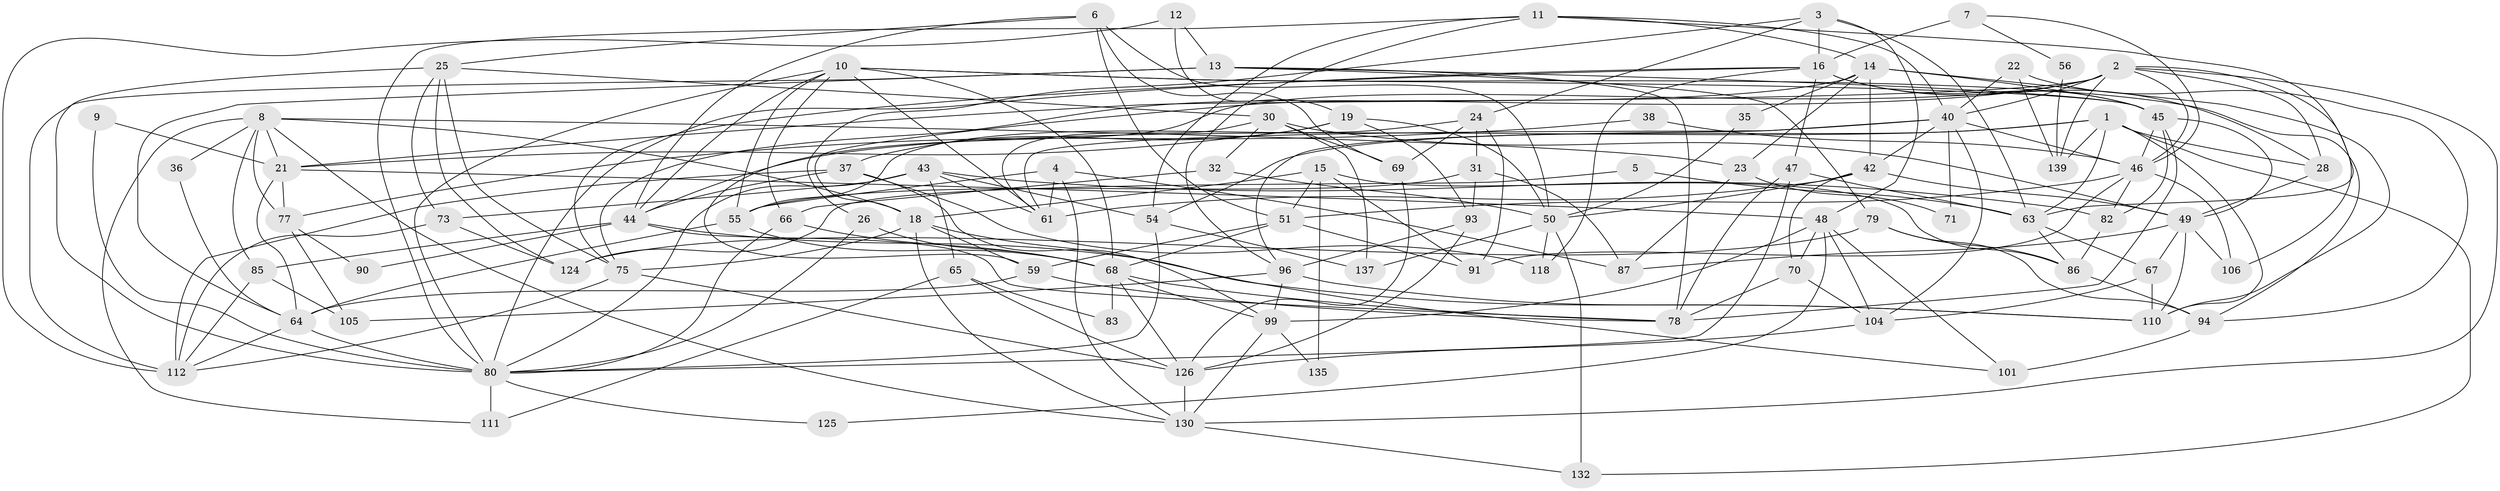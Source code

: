 // original degree distribution, {3: 0.23404255319148937, 4: 0.2907801418439716, 5: 0.14893617021276595, 2: 0.15602836879432624, 6: 0.1276595744680851, 7: 0.03546099290780142, 9: 0.0070921985815602835}
// Generated by graph-tools (version 1.1) at 2025/11/02/27/25 16:11:24]
// undirected, 90 vertices, 227 edges
graph export_dot {
graph [start="1"]
  node [color=gray90,style=filled];
  1 [super="+123"];
  2 [super="+20"];
  3 [super="+17"];
  4 [super="+76"];
  5;
  6 [super="+134"];
  7 [super="+109"];
  8 [super="+140"];
  9;
  10 [super="+121"];
  11 [super="+58"];
  12 [super="+57"];
  13 [super="+89"];
  14 [super="+29"];
  15 [super="+81"];
  16 [super="+107"];
  18 [super="+34"];
  19 [super="+41"];
  21;
  22 [super="+84"];
  23 [super="+27"];
  24 [super="+39"];
  25 [super="+72"];
  26;
  28 [super="+98"];
  30 [super="+33"];
  31;
  32;
  35;
  36;
  37 [super="+108"];
  38;
  40 [super="+119"];
  42 [super="+53"];
  43;
  44 [super="+122"];
  45 [super="+115"];
  46 [super="+62"];
  47 [super="+131"];
  48 [super="+52"];
  49 [super="+129"];
  50 [super="+60"];
  51 [super="+127"];
  54 [super="+102"];
  55 [super="+97"];
  56;
  59;
  61 [super="+100"];
  63 [super="+116"];
  64 [super="+74"];
  65;
  66;
  67;
  68 [super="+113"];
  69;
  70;
  71;
  73 [super="+88"];
  75;
  77 [super="+128"];
  78 [super="+136"];
  79;
  80 [super="+95"];
  82;
  83;
  85;
  86 [super="+92"];
  87;
  90;
  91;
  93 [super="+117"];
  94 [super="+103"];
  96 [super="+133"];
  99;
  101;
  104 [super="+120"];
  105;
  106 [super="+141"];
  110;
  111;
  112 [super="+114"];
  118;
  124;
  125;
  126;
  130 [super="+138"];
  132;
  135;
  137;
  139;
  1 -- 28;
  1 -- 54;
  1 -- 132;
  1 -- 139;
  1 -- 110;
  1 -- 63;
  1 -- 44;
  2 -- 75;
  2 -- 21;
  2 -- 130;
  2 -- 59;
  2 -- 106;
  2 -- 139;
  2 -- 46;
  2 -- 28;
  2 -- 40;
  3 -- 48;
  3 -- 63;
  3 -- 16;
  3 -- 26;
  3 -- 24;
  4 -- 87;
  4 -- 130;
  4 -- 61;
  4 -- 55;
  5 -- 124;
  5 -- 63;
  6 -- 51 [weight=2];
  6 -- 69;
  6 -- 25;
  6 -- 50;
  6 -- 44;
  7 -- 16 [weight=2];
  7 -- 56;
  7 -- 46;
  8 -- 23;
  8 -- 77;
  8 -- 111;
  8 -- 130;
  8 -- 36;
  8 -- 85;
  8 -- 21;
  8 -- 18;
  9 -- 21;
  9 -- 80;
  10 -- 80;
  10 -- 45;
  10 -- 66;
  10 -- 68;
  10 -- 44;
  10 -- 94;
  10 -- 55;
  10 -- 61;
  11 -- 80;
  11 -- 96;
  11 -- 63;
  11 -- 54;
  11 -- 14;
  11 -- 40;
  12 -- 19 [weight=2];
  12 -- 13;
  12 -- 112;
  13 -- 78;
  13 -- 79;
  13 -- 45;
  13 -- 64;
  13 -- 112;
  14 -- 35;
  14 -- 18;
  14 -- 110;
  14 -- 23;
  14 -- 42;
  14 -- 45;
  15 -- 18;
  15 -- 51;
  15 -- 135;
  15 -- 91;
  15 -- 86;
  16 -- 118;
  16 -- 80;
  16 -- 47;
  16 -- 75;
  16 -- 28;
  16 -- 45;
  18 -- 75;
  18 -- 59;
  18 -- 130;
  18 -- 101;
  19 -- 21;
  19 -- 50;
  19 -- 93;
  19 -- 37;
  21 -- 64;
  21 -- 77;
  21 -- 48;
  22 -- 94;
  22 -- 139;
  22 -- 40;
  23 -- 71;
  23 -- 87;
  24 -- 69;
  24 -- 55;
  24 -- 91;
  24 -- 31;
  25 -- 80;
  25 -- 73;
  25 -- 75;
  25 -- 124;
  25 -- 30;
  26 -- 80;
  26 -- 68;
  28 -- 49;
  30 -- 32;
  30 -- 49;
  30 -- 137;
  30 -- 69;
  30 -- 61;
  31 -- 93;
  31 -- 55;
  31 -- 87;
  32 -- 66;
  32 -- 50;
  35 -- 50;
  36 -- 64;
  37 -- 44;
  37 -- 99;
  37 -- 118;
  37 -- 112;
  38 -- 77;
  38 -- 46;
  40 -- 96;
  40 -- 46;
  40 -- 104;
  40 -- 61;
  40 -- 71;
  40 -- 42;
  42 -- 50;
  42 -- 49;
  42 -- 61;
  42 -- 70;
  43 -- 54;
  43 -- 65;
  43 -- 82;
  43 -- 80;
  43 -- 73;
  43 -- 61;
  44 -- 110;
  44 -- 85;
  44 -- 90;
  44 -- 78;
  45 -- 82;
  45 -- 46;
  45 -- 78;
  45 -- 49;
  46 -- 51;
  46 -- 106;
  46 -- 82;
  46 -- 91;
  47 -- 78;
  47 -- 63;
  47 -- 80;
  48 -- 104 [weight=2];
  48 -- 99;
  48 -- 70;
  48 -- 125;
  48 -- 101;
  49 -- 87;
  49 -- 67;
  49 -- 110;
  49 -- 106;
  50 -- 132;
  50 -- 118;
  50 -- 137;
  51 -- 59;
  51 -- 91;
  51 -- 68;
  54 -- 80;
  54 -- 137;
  55 -- 64;
  55 -- 68;
  56 -- 139;
  59 -- 78;
  59 -- 64;
  63 -- 67;
  63 -- 86;
  64 -- 80;
  64 -- 112;
  65 -- 111;
  65 -- 83;
  65 -- 126;
  66 -- 80;
  66 -- 68;
  67 -- 104;
  67 -- 110;
  68 -- 126;
  68 -- 99;
  68 -- 83;
  68 -- 78;
  69 -- 126;
  70 -- 78;
  70 -- 104;
  73 -- 112;
  73 -- 124;
  75 -- 112;
  75 -- 126;
  77 -- 90;
  77 -- 105;
  79 -- 124;
  79 -- 86;
  79 -- 94;
  80 -- 125;
  80 -- 111;
  82 -- 86;
  85 -- 105;
  85 -- 112;
  86 -- 94;
  93 -- 126;
  93 -- 96;
  94 -- 101;
  96 -- 99;
  96 -- 105;
  96 -- 110;
  99 -- 130;
  99 -- 135;
  104 -- 126;
  126 -- 130;
  130 -- 132;
}
